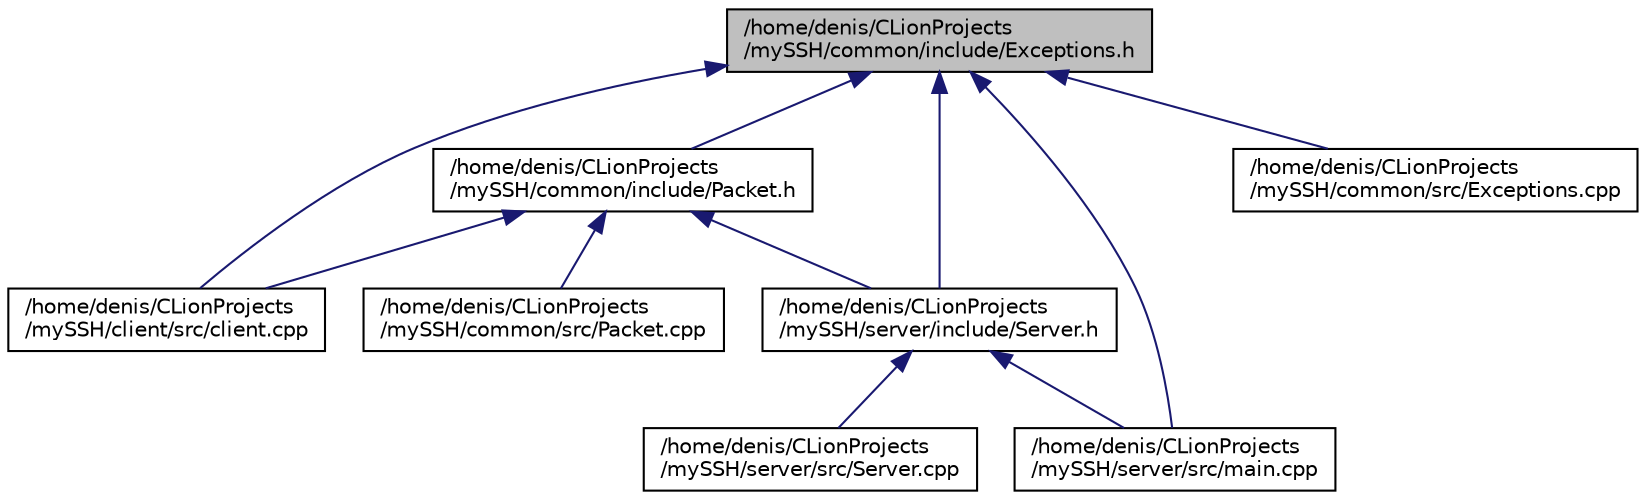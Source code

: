 digraph "/home/denis/CLionProjects/mySSH/common/include/Exceptions.h"
{
  edge [fontname="Helvetica",fontsize="10",labelfontname="Helvetica",labelfontsize="10"];
  node [fontname="Helvetica",fontsize="10",shape=record];
  Node1 [label="/home/denis/CLionProjects\l/mySSH/common/include/Exceptions.h",height=0.2,width=0.4,color="black", fillcolor="grey75", style="filled", fontcolor="black"];
  Node1 -> Node2 [dir="back",color="midnightblue",fontsize="10",style="solid"];
  Node2 [label="/home/denis/CLionProjects\l/mySSH/common/include/Packet.h",height=0.2,width=0.4,color="black", fillcolor="white", style="filled",URL="$Packet_8h.html"];
  Node2 -> Node3 [dir="back",color="midnightblue",fontsize="10",style="solid"];
  Node3 [label="/home/denis/CLionProjects\l/mySSH/client/src/client.cpp",height=0.2,width=0.4,color="black", fillcolor="white", style="filled",URL="$client_8cpp.html"];
  Node2 -> Node4 [dir="back",color="midnightblue",fontsize="10",style="solid"];
  Node4 [label="/home/denis/CLionProjects\l/mySSH/common/src/Packet.cpp",height=0.2,width=0.4,color="black", fillcolor="white", style="filled",URL="$Packet_8cpp.html"];
  Node2 -> Node5 [dir="back",color="midnightblue",fontsize="10",style="solid"];
  Node5 [label="/home/denis/CLionProjects\l/mySSH/server/include/Server.h",height=0.2,width=0.4,color="black", fillcolor="white", style="filled",URL="$Server_8h.html"];
  Node5 -> Node6 [dir="back",color="midnightblue",fontsize="10",style="solid"];
  Node6 [label="/home/denis/CLionProjects\l/mySSH/server/src/main.cpp",height=0.2,width=0.4,color="black", fillcolor="white", style="filled",URL="$server_2src_2main_8cpp.html"];
  Node5 -> Node7 [dir="back",color="midnightblue",fontsize="10",style="solid"];
  Node7 [label="/home/denis/CLionProjects\l/mySSH/server/src/Server.cpp",height=0.2,width=0.4,color="black", fillcolor="white", style="filled",URL="$Server_8cpp.html"];
  Node1 -> Node3 [dir="back",color="midnightblue",fontsize="10",style="solid"];
  Node1 -> Node8 [dir="back",color="midnightblue",fontsize="10",style="solid"];
  Node8 [label="/home/denis/CLionProjects\l/mySSH/common/src/Exceptions.cpp",height=0.2,width=0.4,color="black", fillcolor="white", style="filled",URL="$Exceptions_8cpp.html"];
  Node1 -> Node5 [dir="back",color="midnightblue",fontsize="10",style="solid"];
  Node1 -> Node6 [dir="back",color="midnightblue",fontsize="10",style="solid"];
}
